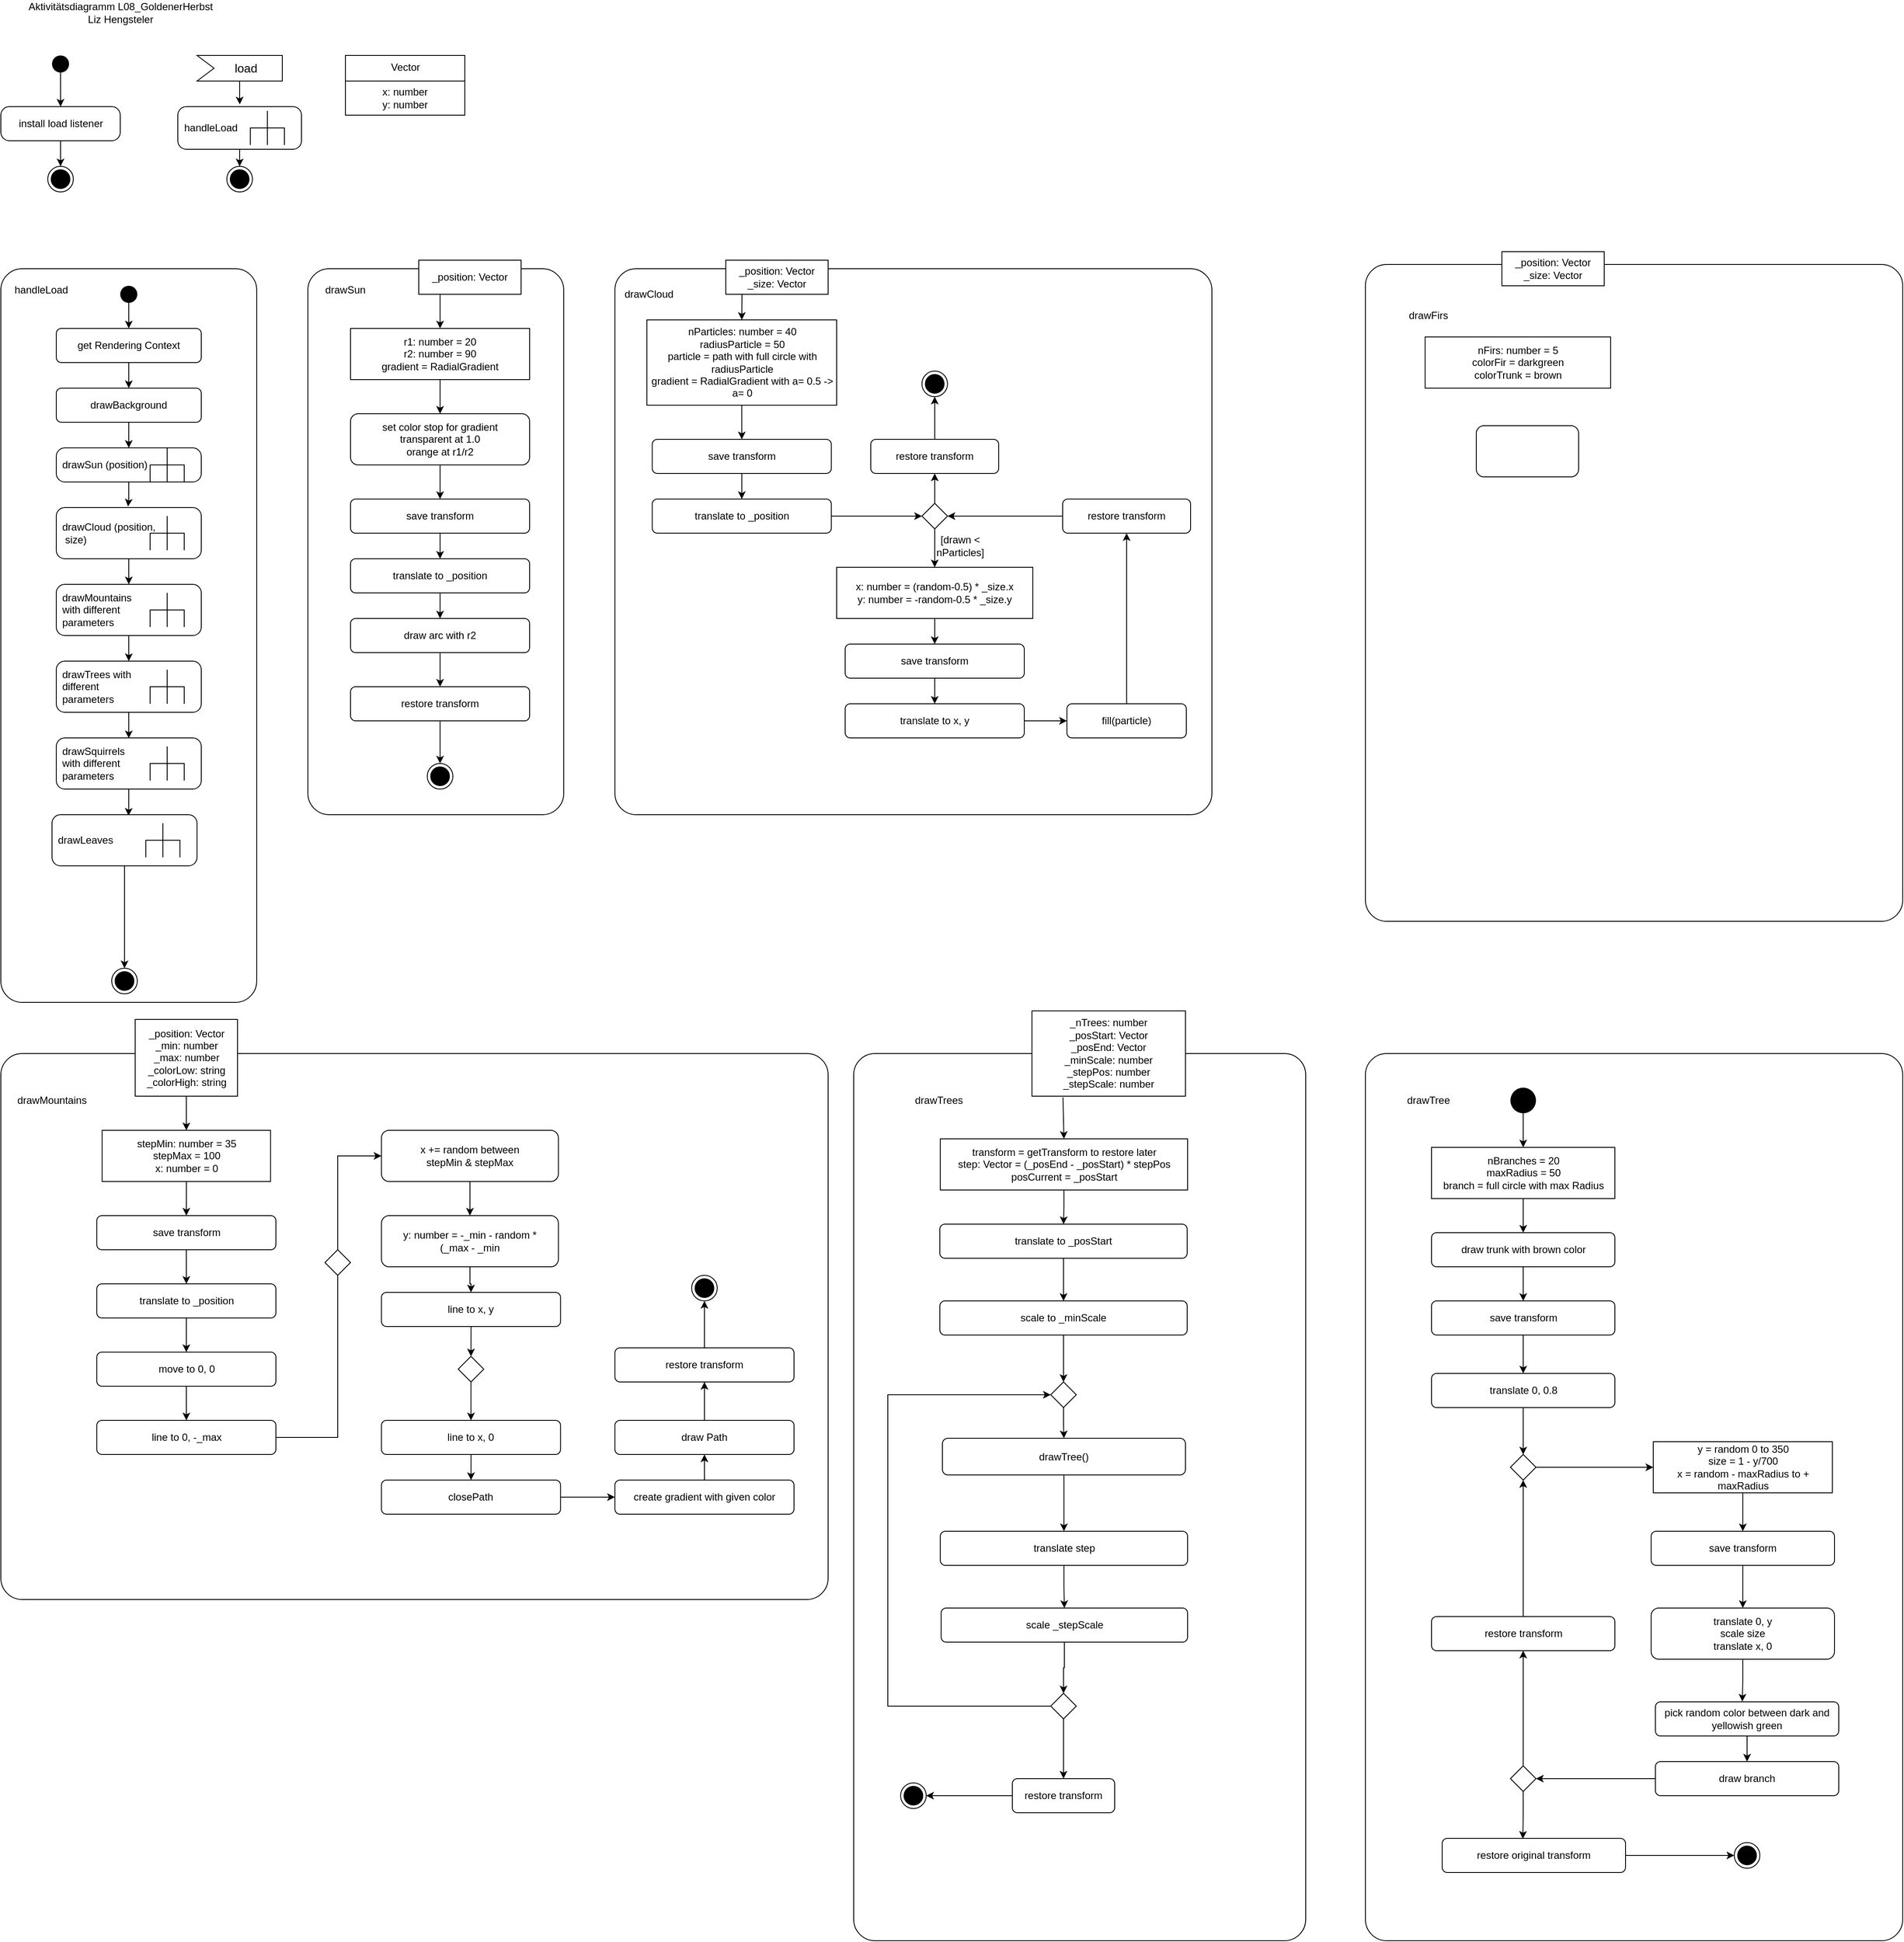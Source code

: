 <mxfile version="15.8.5" type="device"><diagram id="9x4V5UFc_Ku0ZDTzPu_6" name="Page-1"><mxGraphModel dx="2372" dy="1228" grid="1" gridSize="10" guides="1" tooltips="1" connect="1" arrows="1" fold="1" page="1" pageScale="1" pageWidth="827" pageHeight="1169" math="0" shadow="0"><root><mxCell id="0"/><mxCell id="1" parent="0"/><mxCell id="k3a1fpAldnHhDjktSR65-1" value="Aktivitätsdiagramm L08_GoldenerHerbst&lt;br&gt;Liz Hengsteler" style="text;html=1;align=center;verticalAlign=middle;resizable=0;points=[];autosize=1;strokeColor=none;fillColor=none;" parent="1" vertex="1"><mxGeometry x="35" y="25" width="230" height="30" as="geometry"/></mxCell><mxCell id="k3a1fpAldnHhDjktSR65-5" style="edgeStyle=orthogonalEdgeStyle;rounded=0;orthogonalLoop=1;jettySize=auto;html=1;entryX=0.5;entryY=0;entryDx=0;entryDy=0;" parent="1" source="k3a1fpAldnHhDjktSR65-2" target="k3a1fpAldnHhDjktSR65-3" edge="1"><mxGeometry relative="1" as="geometry"/></mxCell><mxCell id="k3a1fpAldnHhDjktSR65-2" value="" style="ellipse;fillColor=#000000;strokeColor=none;" parent="1" vertex="1"><mxGeometry x="70" y="90" width="20" height="20" as="geometry"/></mxCell><mxCell id="k3a1fpAldnHhDjktSR65-7" value="" style="edgeStyle=orthogonalEdgeStyle;rounded=0;orthogonalLoop=1;jettySize=auto;html=1;" parent="1" source="k3a1fpAldnHhDjktSR65-3" target="k3a1fpAldnHhDjktSR65-6" edge="1"><mxGeometry relative="1" as="geometry"/></mxCell><mxCell id="k3a1fpAldnHhDjktSR65-3" value="install load listener" style="html=1;dashed=0;rounded=1;absoluteArcSize=1;arcSize=20;verticalAlign=middle;align=center;" parent="1" vertex="1"><mxGeometry x="10" y="150" width="140" height="40" as="geometry"/></mxCell><mxCell id="k3a1fpAldnHhDjktSR65-6" value="" style="ellipse;html=1;shape=endState;fillColor=#000000;strokeColor=#000000;" parent="1" vertex="1"><mxGeometry x="65" y="220" width="30" height="30" as="geometry"/></mxCell><mxCell id="k3a1fpAldnHhDjktSR65-18" style="edgeStyle=orthogonalEdgeStyle;rounded=0;orthogonalLoop=1;jettySize=auto;html=1;entryX=0.501;entryY=-0.052;entryDx=0;entryDy=0;entryPerimeter=0;" parent="1" source="k3a1fpAldnHhDjktSR65-8" target="k3a1fpAldnHhDjktSR65-11" edge="1"><mxGeometry relative="1" as="geometry"/></mxCell><mxCell id="k3a1fpAldnHhDjktSR65-8" value="load" style="html=1;shape=mxgraph.infographic.ribbonSimple;notch1=20;notch2=0;align=center;verticalAlign=middle;fontSize=14;fontStyle=0;fillColor=#FFFFFF;flipH=0;spacingRight=0;spacingLeft=14;" parent="1" vertex="1"><mxGeometry x="240" y="90" width="100" height="30" as="geometry"/></mxCell><mxCell id="k3a1fpAldnHhDjktSR65-14" value="" style="edgeStyle=orthogonalEdgeStyle;rounded=0;orthogonalLoop=1;jettySize=auto;html=1;" parent="1" source="k3a1fpAldnHhDjktSR65-11" target="k3a1fpAldnHhDjktSR65-13" edge="1"><mxGeometry relative="1" as="geometry"/></mxCell><mxCell id="k3a1fpAldnHhDjktSR65-11" value="handleLoad" style="shape=mxgraph.uml25.behaviorAction;html=1;rounded=1;absoluteArcSize=1;arcSize=10;align=left;spacingLeft=5;" parent="1" vertex="1"><mxGeometry x="217.5" y="150" width="145" height="50" as="geometry"/></mxCell><mxCell id="k3a1fpAldnHhDjktSR65-13" value="" style="ellipse;html=1;shape=endState;fillColor=#000000;strokeColor=#000000;" parent="1" vertex="1"><mxGeometry x="275" y="220" width="30" height="30" as="geometry"/></mxCell><mxCell id="k3a1fpAldnHhDjktSR65-20" value="" style="html=1;align=right;verticalAlign=top;rounded=1;absoluteArcSize=1;arcSize=50;dashed=0;spacingTop=10;spacingRight=30;" parent="1" vertex="1"><mxGeometry x="10" y="340" width="300" height="860" as="geometry"/></mxCell><mxCell id="k3a1fpAldnHhDjktSR65-21" value="handleLoad" style="text;html=1;strokeColor=none;fillColor=none;align=center;verticalAlign=middle;whiteSpace=wrap;rounded=0;" parent="1" vertex="1"><mxGeometry x="20" y="350" width="75" height="30" as="geometry"/></mxCell><mxCell id="BHHVjCiT0CQ67c_MrBl5-33" style="edgeStyle=orthogonalEdgeStyle;rounded=0;orthogonalLoop=1;jettySize=auto;html=1;entryX=0.5;entryY=0;entryDx=0;entryDy=0;" parent="1" source="k3a1fpAldnHhDjktSR65-24" target="BHHVjCiT0CQ67c_MrBl5-16" edge="1"><mxGeometry relative="1" as="geometry"/></mxCell><mxCell id="k3a1fpAldnHhDjktSR65-24" value="" style="ellipse;fillColor=#000000;strokeColor=none;" parent="1" vertex="1"><mxGeometry x="150" y="360" width="20" height="20" as="geometry"/></mxCell><mxCell id="BHHVjCiT0CQ67c_MrBl5-8" value="Vector" style="swimlane;fontStyle=0;align=center;verticalAlign=top;childLayout=stackLayout;horizontal=1;startSize=30;horizontalStack=0;resizeParent=1;resizeParentMax=0;resizeLast=0;collapsible=0;marginBottom=0;html=1;" parent="1" vertex="1"><mxGeometry x="414" y="90" width="140" height="70" as="geometry"/></mxCell><mxCell id="BHHVjCiT0CQ67c_MrBl5-9" value="x: number&lt;br&gt;y: number" style="text;html=1;strokeColor=none;fillColor=none;align=center;verticalAlign=middle;spacingLeft=4;spacingRight=4;overflow=hidden;rotatable=0;points=[[0,0.5],[1,0.5]];portConstraint=eastwest;" parent="BHHVjCiT0CQ67c_MrBl5-8" vertex="1"><mxGeometry y="30" width="140" height="40" as="geometry"/></mxCell><mxCell id="BHHVjCiT0CQ67c_MrBl5-34" style="edgeStyle=orthogonalEdgeStyle;rounded=0;orthogonalLoop=1;jettySize=auto;html=1;entryX=0.5;entryY=0;entryDx=0;entryDy=0;" parent="1" source="BHHVjCiT0CQ67c_MrBl5-16" target="BHHVjCiT0CQ67c_MrBl5-20" edge="1"><mxGeometry relative="1" as="geometry"/></mxCell><mxCell id="BHHVjCiT0CQ67c_MrBl5-16" value="get Rendering Context" style="rounded=1;whiteSpace=wrap;html=1;" parent="1" vertex="1"><mxGeometry x="75" y="410" width="170" height="40" as="geometry"/></mxCell><mxCell id="BHHVjCiT0CQ67c_MrBl5-20" value="drawBackground" style="rounded=1;whiteSpace=wrap;html=1;" parent="1" vertex="1"><mxGeometry x="75" y="480" width="170" height="40" as="geometry"/></mxCell><mxCell id="BHHVjCiT0CQ67c_MrBl5-41" style="edgeStyle=orthogonalEdgeStyle;rounded=0;orthogonalLoop=1;jettySize=auto;html=1;entryX=0.495;entryY=-0.02;entryDx=0;entryDy=0;entryPerimeter=0;" parent="1" source="BHHVjCiT0CQ67c_MrBl5-21" target="BHHVjCiT0CQ67c_MrBl5-22" edge="1"><mxGeometry relative="1" as="geometry"/></mxCell><mxCell id="BHHVjCiT0CQ67c_MrBl5-21" value="drawSun (position)" style="shape=mxgraph.uml25.behaviorAction;html=1;rounded=1;absoluteArcSize=1;arcSize=10;align=left;spacingLeft=5;" parent="1" vertex="1"><mxGeometry x="75" y="550" width="170" height="40" as="geometry"/></mxCell><mxCell id="BHHVjCiT0CQ67c_MrBl5-42" style="edgeStyle=orthogonalEdgeStyle;rounded=0;orthogonalLoop=1;jettySize=auto;html=1;" parent="1" source="BHHVjCiT0CQ67c_MrBl5-22" target="BHHVjCiT0CQ67c_MrBl5-23" edge="1"><mxGeometry relative="1" as="geometry"/></mxCell><mxCell id="BHHVjCiT0CQ67c_MrBl5-22" value="drawCloud (position,&lt;br&gt;&amp;nbsp;size)" style="shape=mxgraph.uml25.behaviorAction;html=1;rounded=1;absoluteArcSize=1;arcSize=10;align=left;spacingLeft=5;" parent="1" vertex="1"><mxGeometry x="75" y="620" width="170" height="60" as="geometry"/></mxCell><mxCell id="BHHVjCiT0CQ67c_MrBl5-43" style="edgeStyle=orthogonalEdgeStyle;rounded=0;orthogonalLoop=1;jettySize=auto;html=1;" parent="1" source="BHHVjCiT0CQ67c_MrBl5-23" target="BHHVjCiT0CQ67c_MrBl5-24" edge="1"><mxGeometry relative="1" as="geometry"/></mxCell><mxCell id="BHHVjCiT0CQ67c_MrBl5-23" value="drawMountains&amp;nbsp;&lt;br&gt;with different &lt;br&gt;parameters" style="shape=mxgraph.uml25.behaviorAction;html=1;rounded=1;absoluteArcSize=1;arcSize=10;align=left;spacingLeft=5;" parent="1" vertex="1"><mxGeometry x="75" y="710" width="170" height="60" as="geometry"/></mxCell><mxCell id="BHHVjCiT0CQ67c_MrBl5-44" style="edgeStyle=orthogonalEdgeStyle;rounded=0;orthogonalLoop=1;jettySize=auto;html=1;entryX=0.5;entryY=0.007;entryDx=0;entryDy=0;entryPerimeter=0;" parent="1" source="BHHVjCiT0CQ67c_MrBl5-24" target="BHHVjCiT0CQ67c_MrBl5-25" edge="1"><mxGeometry relative="1" as="geometry"/></mxCell><mxCell id="BHHVjCiT0CQ67c_MrBl5-24" value="drawTrees with&amp;nbsp;&lt;br&gt;different&lt;br&gt;parameters" style="shape=mxgraph.uml25.behaviorAction;html=1;rounded=1;absoluteArcSize=1;arcSize=10;align=left;spacingLeft=5;" parent="1" vertex="1"><mxGeometry x="75" y="800" width="170" height="60" as="geometry"/></mxCell><mxCell id="BHHVjCiT0CQ67c_MrBl5-45" style="edgeStyle=orthogonalEdgeStyle;rounded=0;orthogonalLoop=1;jettySize=auto;html=1;entryX=0.498;entryY=0.02;entryDx=0;entryDy=0;entryPerimeter=0;" parent="1" source="BHHVjCiT0CQ67c_MrBl5-25" edge="1"><mxGeometry relative="1" as="geometry"><mxPoint x="159.66" y="981.2" as="targetPoint"/></mxGeometry></mxCell><mxCell id="BHHVjCiT0CQ67c_MrBl5-25" value="drawSquirrels&lt;br&gt;with different&amp;nbsp;&lt;br&gt;parameters" style="shape=mxgraph.uml25.behaviorAction;html=1;rounded=1;absoluteArcSize=1;arcSize=10;align=left;spacingLeft=5;" parent="1" vertex="1"><mxGeometry x="75" y="890" width="170" height="60" as="geometry"/></mxCell><mxCell id="BHHVjCiT0CQ67c_MrBl5-48" style="edgeStyle=orthogonalEdgeStyle;rounded=0;orthogonalLoop=1;jettySize=auto;html=1;entryX=0.5;entryY=0;entryDx=0;entryDy=0;" parent="1" source="BHHVjCiT0CQ67c_MrBl5-28" target="BHHVjCiT0CQ67c_MrBl5-47" edge="1"><mxGeometry relative="1" as="geometry"/></mxCell><mxCell id="BHHVjCiT0CQ67c_MrBl5-28" value="drawLeaves&lt;br&gt;" style="shape=mxgraph.uml25.behaviorAction;html=1;rounded=1;absoluteArcSize=1;arcSize=10;align=left;spacingLeft=5;" parent="1" vertex="1"><mxGeometry x="70" y="980" width="170" height="60" as="geometry"/></mxCell><mxCell id="BHHVjCiT0CQ67c_MrBl5-40" value="" style="endArrow=classic;html=1;rounded=0;exitX=0.5;exitY=1;exitDx=0;exitDy=0;entryX=0.5;entryY=0;entryDx=0;entryDy=0;entryPerimeter=0;" parent="1" source="BHHVjCiT0CQ67c_MrBl5-20" target="BHHVjCiT0CQ67c_MrBl5-21" edge="1"><mxGeometry width="50" height="50" relative="1" as="geometry"><mxPoint x="230" y="620" as="sourcePoint"/><mxPoint x="280" y="570" as="targetPoint"/></mxGeometry></mxCell><mxCell id="BHHVjCiT0CQ67c_MrBl5-47" value="" style="ellipse;html=1;shape=endState;fillColor=#000000;strokeColor=#000000;" parent="1" vertex="1"><mxGeometry x="140" y="1160" width="30" height="30" as="geometry"/></mxCell><mxCell id="BHHVjCiT0CQ67c_MrBl5-49" value="" style="html=1;align=right;verticalAlign=top;rounded=1;absoluteArcSize=1;arcSize=50;dashed=0;spacingTop=10;spacingRight=30;" parent="1" vertex="1"><mxGeometry x="370" y="340" width="300" height="640" as="geometry"/></mxCell><mxCell id="BHHVjCiT0CQ67c_MrBl5-50" value="drawSun" style="text;html=1;strokeColor=none;fillColor=none;align=center;verticalAlign=middle;whiteSpace=wrap;rounded=0;" parent="1" vertex="1"><mxGeometry x="384" y="350" width="60" height="30" as="geometry"/></mxCell><mxCell id="BHHVjCiT0CQ67c_MrBl5-51" value="_position: Vector" style="rounded=0;whiteSpace=wrap;html=1;" parent="1" vertex="1"><mxGeometry x="500" y="330" width="120" height="40" as="geometry"/></mxCell><mxCell id="BHHVjCiT0CQ67c_MrBl5-62" style="edgeStyle=orthogonalEdgeStyle;rounded=0;orthogonalLoop=1;jettySize=auto;html=1;" parent="1" source="BHHVjCiT0CQ67c_MrBl5-52" target="BHHVjCiT0CQ67c_MrBl5-53" edge="1"><mxGeometry relative="1" as="geometry"/></mxCell><mxCell id="BHHVjCiT0CQ67c_MrBl5-52" value="r1: number = 20&lt;br&gt;r2: number = 90&lt;br&gt;gradient = RadialGradient" style="rounded=0;whiteSpace=wrap;html=1;" parent="1" vertex="1"><mxGeometry x="420" y="410" width="210" height="60" as="geometry"/></mxCell><mxCell id="BHHVjCiT0CQ67c_MrBl5-63" style="edgeStyle=orthogonalEdgeStyle;rounded=0;orthogonalLoop=1;jettySize=auto;html=1;entryX=0.5;entryY=0;entryDx=0;entryDy=0;" parent="1" source="BHHVjCiT0CQ67c_MrBl5-53" target="BHHVjCiT0CQ67c_MrBl5-55" edge="1"><mxGeometry relative="1" as="geometry"/></mxCell><mxCell id="BHHVjCiT0CQ67c_MrBl5-53" value="set color stop for gradient&lt;br&gt;transparent at 1.0&lt;br&gt;orange at r1/r2" style="rounded=1;whiteSpace=wrap;html=1;" parent="1" vertex="1"><mxGeometry x="420" y="510" width="210" height="60" as="geometry"/></mxCell><mxCell id="BHHVjCiT0CQ67c_MrBl5-64" style="edgeStyle=orthogonalEdgeStyle;rounded=0;orthogonalLoop=1;jettySize=auto;html=1;entryX=0.5;entryY=0;entryDx=0;entryDy=0;" parent="1" source="BHHVjCiT0CQ67c_MrBl5-55" target="BHHVjCiT0CQ67c_MrBl5-56" edge="1"><mxGeometry relative="1" as="geometry"/></mxCell><mxCell id="BHHVjCiT0CQ67c_MrBl5-55" value="save transform" style="rounded=1;whiteSpace=wrap;html=1;" parent="1" vertex="1"><mxGeometry x="420" y="610" width="210" height="40" as="geometry"/></mxCell><mxCell id="BHHVjCiT0CQ67c_MrBl5-65" style="edgeStyle=orthogonalEdgeStyle;rounded=0;orthogonalLoop=1;jettySize=auto;html=1;entryX=0.5;entryY=0;entryDx=0;entryDy=0;" parent="1" source="BHHVjCiT0CQ67c_MrBl5-56" target="BHHVjCiT0CQ67c_MrBl5-57" edge="1"><mxGeometry relative="1" as="geometry"/></mxCell><mxCell id="BHHVjCiT0CQ67c_MrBl5-56" value="translate to _position" style="rounded=1;whiteSpace=wrap;html=1;" parent="1" vertex="1"><mxGeometry x="420" y="680" width="210" height="40" as="geometry"/></mxCell><mxCell id="BHHVjCiT0CQ67c_MrBl5-66" style="edgeStyle=orthogonalEdgeStyle;rounded=0;orthogonalLoop=1;jettySize=auto;html=1;entryX=0.5;entryY=0;entryDx=0;entryDy=0;" parent="1" source="BHHVjCiT0CQ67c_MrBl5-57" target="BHHVjCiT0CQ67c_MrBl5-58" edge="1"><mxGeometry relative="1" as="geometry"/></mxCell><mxCell id="BHHVjCiT0CQ67c_MrBl5-57" value="draw arc with r2" style="rounded=1;whiteSpace=wrap;html=1;" parent="1" vertex="1"><mxGeometry x="420" y="750" width="210" height="40" as="geometry"/></mxCell><mxCell id="BHHVjCiT0CQ67c_MrBl5-67" style="edgeStyle=orthogonalEdgeStyle;rounded=0;orthogonalLoop=1;jettySize=auto;html=1;entryX=0.5;entryY=0;entryDx=0;entryDy=0;" parent="1" source="BHHVjCiT0CQ67c_MrBl5-58" target="BHHVjCiT0CQ67c_MrBl5-59" edge="1"><mxGeometry relative="1" as="geometry"/></mxCell><mxCell id="BHHVjCiT0CQ67c_MrBl5-58" value="restore transform" style="rounded=1;whiteSpace=wrap;html=1;" parent="1" vertex="1"><mxGeometry x="420" y="830" width="210" height="40" as="geometry"/></mxCell><mxCell id="BHHVjCiT0CQ67c_MrBl5-59" value="" style="ellipse;html=1;shape=endState;fillColor=#000000;strokeColor=#000000;" parent="1" vertex="1"><mxGeometry x="510" y="920" width="30" height="30" as="geometry"/></mxCell><mxCell id="BHHVjCiT0CQ67c_MrBl5-60" style="edgeStyle=orthogonalEdgeStyle;rounded=0;orthogonalLoop=1;jettySize=auto;html=1;exitX=0.5;exitY=1;exitDx=0;exitDy=0;" parent="1" source="BHHVjCiT0CQ67c_MrBl5-49" target="BHHVjCiT0CQ67c_MrBl5-49" edge="1"><mxGeometry relative="1" as="geometry"/></mxCell><mxCell id="BHHVjCiT0CQ67c_MrBl5-61" value="" style="endArrow=classic;html=1;rounded=0;entryX=0.5;entryY=0;entryDx=0;entryDy=0;" parent="1" target="BHHVjCiT0CQ67c_MrBl5-52" edge="1"><mxGeometry width="50" height="50" relative="1" as="geometry"><mxPoint x="525" y="370" as="sourcePoint"/><mxPoint x="630" y="460" as="targetPoint"/></mxGeometry></mxCell><mxCell id="BHHVjCiT0CQ67c_MrBl5-68" value="" style="html=1;align=right;verticalAlign=top;rounded=1;absoluteArcSize=1;arcSize=50;dashed=0;spacingTop=10;spacingRight=30;" parent="1" vertex="1"><mxGeometry x="730" y="340" width="700" height="640" as="geometry"/></mxCell><mxCell id="BHHVjCiT0CQ67c_MrBl5-69" value="drawCloud" style="text;html=1;strokeColor=none;fillColor=none;align=center;verticalAlign=middle;whiteSpace=wrap;rounded=0;" parent="1" vertex="1"><mxGeometry x="740" y="355" width="60" height="30" as="geometry"/></mxCell><mxCell id="BHHVjCiT0CQ67c_MrBl5-70" value="_position: Vector&lt;br&gt;_size: Vector" style="rounded=0;whiteSpace=wrap;html=1;" parent="1" vertex="1"><mxGeometry x="860" y="330" width="120" height="40" as="geometry"/></mxCell><mxCell id="BHHVjCiT0CQ67c_MrBl5-78" style="edgeStyle=orthogonalEdgeStyle;rounded=0;orthogonalLoop=1;jettySize=auto;html=1;" parent="1" source="BHHVjCiT0CQ67c_MrBl5-71" target="BHHVjCiT0CQ67c_MrBl5-73" edge="1"><mxGeometry relative="1" as="geometry"/></mxCell><mxCell id="BHHVjCiT0CQ67c_MrBl5-71" value="nParticles: number = 40&lt;br&gt;radiusParticle = 50&lt;br&gt;particle = path with full circle with radiusParticle&lt;br&gt;gradient = RadialGradient with a= 0.5 -&amp;gt; a= 0" style="rounded=0;whiteSpace=wrap;html=1;" parent="1" vertex="1"><mxGeometry x="767.5" y="400" width="222.5" height="100" as="geometry"/></mxCell><mxCell id="BHHVjCiT0CQ67c_MrBl5-79" style="edgeStyle=orthogonalEdgeStyle;rounded=0;orthogonalLoop=1;jettySize=auto;html=1;entryX=0.5;entryY=0;entryDx=0;entryDy=0;" parent="1" source="BHHVjCiT0CQ67c_MrBl5-73" target="BHHVjCiT0CQ67c_MrBl5-74" edge="1"><mxGeometry relative="1" as="geometry"/></mxCell><mxCell id="BHHVjCiT0CQ67c_MrBl5-73" value="save transform" style="rounded=1;whiteSpace=wrap;html=1;" parent="1" vertex="1"><mxGeometry x="773.75" y="540" width="210" height="40" as="geometry"/></mxCell><mxCell id="BHHVjCiT0CQ67c_MrBl5-80" style="edgeStyle=orthogonalEdgeStyle;rounded=0;orthogonalLoop=1;jettySize=auto;html=1;entryX=0;entryY=0.5;entryDx=0;entryDy=0;" parent="1" source="BHHVjCiT0CQ67c_MrBl5-74" target="BHHVjCiT0CQ67c_MrBl5-76" edge="1"><mxGeometry relative="1" as="geometry"/></mxCell><mxCell id="BHHVjCiT0CQ67c_MrBl5-74" value="translate to _position" style="rounded=1;whiteSpace=wrap;html=1;" parent="1" vertex="1"><mxGeometry x="773.75" y="610" width="210" height="40" as="geometry"/></mxCell><mxCell id="BHHVjCiT0CQ67c_MrBl5-85" style="edgeStyle=orthogonalEdgeStyle;rounded=0;orthogonalLoop=1;jettySize=auto;html=1;entryX=0.5;entryY=0;entryDx=0;entryDy=0;" parent="1" source="BHHVjCiT0CQ67c_MrBl5-76" target="BHHVjCiT0CQ67c_MrBl5-81" edge="1"><mxGeometry relative="1" as="geometry"/></mxCell><mxCell id="BHHVjCiT0CQ67c_MrBl5-95" style="edgeStyle=orthogonalEdgeStyle;rounded=0;orthogonalLoop=1;jettySize=auto;html=1;entryX=0.5;entryY=1;entryDx=0;entryDy=0;" parent="1" source="BHHVjCiT0CQ67c_MrBl5-76" target="BHHVjCiT0CQ67c_MrBl5-94" edge="1"><mxGeometry relative="1" as="geometry"/></mxCell><mxCell id="BHHVjCiT0CQ67c_MrBl5-76" value="" style="rhombus;" parent="1" vertex="1"><mxGeometry x="1090" y="615" width="30" height="30" as="geometry"/></mxCell><mxCell id="BHHVjCiT0CQ67c_MrBl5-77" value="" style="endArrow=classic;html=1;rounded=0;entryX=0.5;entryY=0;entryDx=0;entryDy=0;" parent="1" target="BHHVjCiT0CQ67c_MrBl5-71" edge="1"><mxGeometry width="50" height="50" relative="1" as="geometry"><mxPoint x="879" y="370" as="sourcePoint"/><mxPoint x="970" y="620" as="targetPoint"/></mxGeometry></mxCell><mxCell id="BHHVjCiT0CQ67c_MrBl5-86" style="edgeStyle=orthogonalEdgeStyle;rounded=0;orthogonalLoop=1;jettySize=auto;html=1;entryX=0.5;entryY=0;entryDx=0;entryDy=0;" parent="1" source="BHHVjCiT0CQ67c_MrBl5-81" target="BHHVjCiT0CQ67c_MrBl5-83" edge="1"><mxGeometry relative="1" as="geometry"/></mxCell><mxCell id="BHHVjCiT0CQ67c_MrBl5-81" value="x: number = (random-0.5) * _size.x&lt;br&gt;y: number = -random-0.5 * _size.y" style="rounded=0;whiteSpace=wrap;html=1;" parent="1" vertex="1"><mxGeometry x="990" y="690" width="230" height="60" as="geometry"/></mxCell><mxCell id="BHHVjCiT0CQ67c_MrBl5-87" style="edgeStyle=orthogonalEdgeStyle;rounded=0;orthogonalLoop=1;jettySize=auto;html=1;entryX=0.5;entryY=0;entryDx=0;entryDy=0;" parent="1" source="BHHVjCiT0CQ67c_MrBl5-83" target="BHHVjCiT0CQ67c_MrBl5-84" edge="1"><mxGeometry relative="1" as="geometry"/></mxCell><mxCell id="BHHVjCiT0CQ67c_MrBl5-83" value="save transform" style="rounded=1;whiteSpace=wrap;html=1;" parent="1" vertex="1"><mxGeometry x="1000" y="780" width="210" height="40" as="geometry"/></mxCell><mxCell id="BHHVjCiT0CQ67c_MrBl5-90" style="edgeStyle=orthogonalEdgeStyle;rounded=0;orthogonalLoop=1;jettySize=auto;html=1;entryX=0;entryY=0.5;entryDx=0;entryDy=0;" parent="1" source="BHHVjCiT0CQ67c_MrBl5-84" target="BHHVjCiT0CQ67c_MrBl5-89" edge="1"><mxGeometry relative="1" as="geometry"/></mxCell><mxCell id="BHHVjCiT0CQ67c_MrBl5-84" value="translate to x, y" style="rounded=1;whiteSpace=wrap;html=1;" parent="1" vertex="1"><mxGeometry x="1000" y="850" width="210" height="40" as="geometry"/></mxCell><mxCell id="BHHVjCiT0CQ67c_MrBl5-92" style="edgeStyle=orthogonalEdgeStyle;rounded=0;orthogonalLoop=1;jettySize=auto;html=1;entryX=0.5;entryY=1;entryDx=0;entryDy=0;" parent="1" source="BHHVjCiT0CQ67c_MrBl5-89" target="BHHVjCiT0CQ67c_MrBl5-91" edge="1"><mxGeometry relative="1" as="geometry"/></mxCell><mxCell id="BHHVjCiT0CQ67c_MrBl5-89" value="fill(particle)" style="rounded=1;whiteSpace=wrap;html=1;" parent="1" vertex="1"><mxGeometry x="1260" y="850" width="140" height="40" as="geometry"/></mxCell><mxCell id="BHHVjCiT0CQ67c_MrBl5-93" style="edgeStyle=orthogonalEdgeStyle;rounded=0;orthogonalLoop=1;jettySize=auto;html=1;entryX=1;entryY=0.5;entryDx=0;entryDy=0;" parent="1" source="BHHVjCiT0CQ67c_MrBl5-91" target="BHHVjCiT0CQ67c_MrBl5-76" edge="1"><mxGeometry relative="1" as="geometry"/></mxCell><mxCell id="BHHVjCiT0CQ67c_MrBl5-91" value="restore transform" style="rounded=1;whiteSpace=wrap;html=1;" parent="1" vertex="1"><mxGeometry x="1255" y="610" width="150" height="40" as="geometry"/></mxCell><mxCell id="BHHVjCiT0CQ67c_MrBl5-98" style="edgeStyle=orthogonalEdgeStyle;rounded=0;orthogonalLoop=1;jettySize=auto;html=1;entryX=0.5;entryY=1;entryDx=0;entryDy=0;" parent="1" source="BHHVjCiT0CQ67c_MrBl5-94" target="BHHVjCiT0CQ67c_MrBl5-96" edge="1"><mxGeometry relative="1" as="geometry"/></mxCell><mxCell id="BHHVjCiT0CQ67c_MrBl5-94" value="restore transform" style="rounded=1;whiteSpace=wrap;html=1;" parent="1" vertex="1"><mxGeometry x="1030" y="540" width="150" height="40" as="geometry"/></mxCell><mxCell id="BHHVjCiT0CQ67c_MrBl5-96" value="" style="ellipse;html=1;shape=endState;fillColor=#000000;strokeColor=#000000;" parent="1" vertex="1"><mxGeometry x="1090" y="460" width="30" height="30" as="geometry"/></mxCell><mxCell id="BHHVjCiT0CQ67c_MrBl5-99" value="[drawn &amp;lt; nParticles]" style="text;html=1;strokeColor=none;fillColor=none;align=center;verticalAlign=middle;whiteSpace=wrap;rounded=0;" parent="1" vertex="1"><mxGeometry x="1105" y="650" width="60" height="30" as="geometry"/></mxCell><mxCell id="BHHVjCiT0CQ67c_MrBl5-100" value="" style="html=1;align=right;verticalAlign=top;rounded=1;absoluteArcSize=1;arcSize=50;dashed=0;spacingTop=10;spacingRight=30;" parent="1" vertex="1"><mxGeometry x="10" y="1260" width="970" height="640" as="geometry"/></mxCell><mxCell id="BHHVjCiT0CQ67c_MrBl5-101" value="drawMountains" style="text;html=1;strokeColor=none;fillColor=none;align=center;verticalAlign=middle;whiteSpace=wrap;rounded=0;" parent="1" vertex="1"><mxGeometry x="40" y="1300" width="60" height="30" as="geometry"/></mxCell><mxCell id="BHHVjCiT0CQ67c_MrBl5-110" style="edgeStyle=orthogonalEdgeStyle;rounded=0;orthogonalLoop=1;jettySize=auto;html=1;entryX=0.5;entryY=0;entryDx=0;entryDy=0;" parent="1" source="BHHVjCiT0CQ67c_MrBl5-102" target="BHHVjCiT0CQ67c_MrBl5-103" edge="1"><mxGeometry relative="1" as="geometry"/></mxCell><mxCell id="BHHVjCiT0CQ67c_MrBl5-102" value="_position: Vector&lt;br&gt;_min: number&lt;br&gt;_max: number&lt;br&gt;_colorLow: string&lt;br&gt;_colorHigh: string" style="rounded=0;whiteSpace=wrap;html=1;" parent="1" vertex="1"><mxGeometry x="167.5" y="1220" width="120" height="90" as="geometry"/></mxCell><mxCell id="BHHVjCiT0CQ67c_MrBl5-112" style="edgeStyle=orthogonalEdgeStyle;rounded=0;orthogonalLoop=1;jettySize=auto;html=1;" parent="1" source="BHHVjCiT0CQ67c_MrBl5-103" target="BHHVjCiT0CQ67c_MrBl5-105" edge="1"><mxGeometry relative="1" as="geometry"/></mxCell><mxCell id="BHHVjCiT0CQ67c_MrBl5-103" value="stepMin: number = 35&lt;br&gt;stepMax = 100&lt;br&gt;x: number = 0" style="rounded=0;whiteSpace=wrap;html=1;" parent="1" vertex="1"><mxGeometry x="128.75" y="1350" width="197.5" height="60" as="geometry"/></mxCell><mxCell id="BHHVjCiT0CQ67c_MrBl5-113" style="edgeStyle=orthogonalEdgeStyle;rounded=0;orthogonalLoop=1;jettySize=auto;html=1;entryX=0.5;entryY=0;entryDx=0;entryDy=0;" parent="1" source="BHHVjCiT0CQ67c_MrBl5-105" target="BHHVjCiT0CQ67c_MrBl5-106" edge="1"><mxGeometry relative="1" as="geometry"/></mxCell><mxCell id="BHHVjCiT0CQ67c_MrBl5-105" value="save transform" style="rounded=1;whiteSpace=wrap;html=1;" parent="1" vertex="1"><mxGeometry x="122.5" y="1450" width="210" height="40" as="geometry"/></mxCell><mxCell id="BHHVjCiT0CQ67c_MrBl5-114" style="edgeStyle=orthogonalEdgeStyle;rounded=0;orthogonalLoop=1;jettySize=auto;html=1;entryX=0.5;entryY=0;entryDx=0;entryDy=0;" parent="1" source="BHHVjCiT0CQ67c_MrBl5-106" target="BHHVjCiT0CQ67c_MrBl5-107" edge="1"><mxGeometry relative="1" as="geometry"/></mxCell><mxCell id="BHHVjCiT0CQ67c_MrBl5-106" value="translate to _position" style="rounded=1;whiteSpace=wrap;html=1;" parent="1" vertex="1"><mxGeometry x="122.5" y="1530" width="210" height="40" as="geometry"/></mxCell><mxCell id="BHHVjCiT0CQ67c_MrBl5-115" style="edgeStyle=orthogonalEdgeStyle;rounded=0;orthogonalLoop=1;jettySize=auto;html=1;entryX=0.5;entryY=0;entryDx=0;entryDy=0;" parent="1" source="BHHVjCiT0CQ67c_MrBl5-107" target="BHHVjCiT0CQ67c_MrBl5-109" edge="1"><mxGeometry relative="1" as="geometry"/></mxCell><mxCell id="BHHVjCiT0CQ67c_MrBl5-107" value="move to 0, 0" style="rounded=1;whiteSpace=wrap;html=1;" parent="1" vertex="1"><mxGeometry x="122.5" y="1610" width="210" height="40" as="geometry"/></mxCell><mxCell id="BHHVjCiT0CQ67c_MrBl5-109" value="line to 0, -_max" style="rounded=1;whiteSpace=wrap;html=1;" parent="1" vertex="1"><mxGeometry x="122.5" y="1690" width="210" height="40" as="geometry"/></mxCell><mxCell id="BHHVjCiT0CQ67c_MrBl5-116" value="" style="rhombus;" parent="1" vertex="1"><mxGeometry x="390" y="1490" width="30" height="30" as="geometry"/></mxCell><mxCell id="BHHVjCiT0CQ67c_MrBl5-127" style="edgeStyle=orthogonalEdgeStyle;rounded=0;orthogonalLoop=1;jettySize=auto;html=1;entryX=0.5;entryY=0;entryDx=0;entryDy=0;" parent="1" source="BHHVjCiT0CQ67c_MrBl5-117" target="BHHVjCiT0CQ67c_MrBl5-118" edge="1"><mxGeometry relative="1" as="geometry"/></mxCell><mxCell id="BHHVjCiT0CQ67c_MrBl5-117" value="x += random between &lt;br&gt;stepMin &amp;amp; stepMax" style="rounded=1;whiteSpace=wrap;html=1;" parent="1" vertex="1"><mxGeometry x="456.25" y="1350" width="207.5" height="60" as="geometry"/></mxCell><mxCell id="BHHVjCiT0CQ67c_MrBl5-128" style="edgeStyle=orthogonalEdgeStyle;rounded=0;orthogonalLoop=1;jettySize=auto;html=1;entryX=0.5;entryY=0;entryDx=0;entryDy=0;" parent="1" source="BHHVjCiT0CQ67c_MrBl5-118" target="BHHVjCiT0CQ67c_MrBl5-119" edge="1"><mxGeometry relative="1" as="geometry"/></mxCell><mxCell id="BHHVjCiT0CQ67c_MrBl5-118" value="y: number = -_min - random * &lt;br&gt;(_max - _min" style="rounded=1;whiteSpace=wrap;html=1;" parent="1" vertex="1"><mxGeometry x="456.25" y="1450" width="207.5" height="60" as="geometry"/></mxCell><mxCell id="BHHVjCiT0CQ67c_MrBl5-129" style="edgeStyle=orthogonalEdgeStyle;rounded=0;orthogonalLoop=1;jettySize=auto;html=1;entryX=0.5;entryY=0;entryDx=0;entryDy=0;" parent="1" source="BHHVjCiT0CQ67c_MrBl5-119" target="BHHVjCiT0CQ67c_MrBl5-120" edge="1"><mxGeometry relative="1" as="geometry"/></mxCell><mxCell id="BHHVjCiT0CQ67c_MrBl5-119" value="line to x, y" style="rounded=1;whiteSpace=wrap;html=1;" parent="1" vertex="1"><mxGeometry x="456.25" y="1540" width="210" height="40" as="geometry"/></mxCell><mxCell id="BHHVjCiT0CQ67c_MrBl5-130" style="edgeStyle=orthogonalEdgeStyle;rounded=0;orthogonalLoop=1;jettySize=auto;html=1;entryX=0.5;entryY=0;entryDx=0;entryDy=0;" parent="1" source="BHHVjCiT0CQ67c_MrBl5-120" target="BHHVjCiT0CQ67c_MrBl5-121" edge="1"><mxGeometry relative="1" as="geometry"/></mxCell><mxCell id="BHHVjCiT0CQ67c_MrBl5-120" value="" style="rhombus;" parent="1" vertex="1"><mxGeometry x="546.25" y="1615" width="30" height="30" as="geometry"/></mxCell><mxCell id="BHHVjCiT0CQ67c_MrBl5-131" style="edgeStyle=orthogonalEdgeStyle;rounded=0;orthogonalLoop=1;jettySize=auto;html=1;" parent="1" source="BHHVjCiT0CQ67c_MrBl5-121" target="BHHVjCiT0CQ67c_MrBl5-122" edge="1"><mxGeometry relative="1" as="geometry"/></mxCell><mxCell id="BHHVjCiT0CQ67c_MrBl5-121" value="line to x, 0" style="rounded=1;whiteSpace=wrap;html=1;" parent="1" vertex="1"><mxGeometry x="456.25" y="1690" width="210" height="40" as="geometry"/></mxCell><mxCell id="BHHVjCiT0CQ67c_MrBl5-136" style="edgeStyle=orthogonalEdgeStyle;rounded=0;orthogonalLoop=1;jettySize=auto;html=1;entryX=0;entryY=0.5;entryDx=0;entryDy=0;" parent="1" source="BHHVjCiT0CQ67c_MrBl5-122" target="BHHVjCiT0CQ67c_MrBl5-132" edge="1"><mxGeometry relative="1" as="geometry"/></mxCell><mxCell id="BHHVjCiT0CQ67c_MrBl5-122" value="closePath" style="rounded=1;whiteSpace=wrap;html=1;" parent="1" vertex="1"><mxGeometry x="456.25" y="1760" width="210" height="40" as="geometry"/></mxCell><mxCell id="BHHVjCiT0CQ67c_MrBl5-125" value="" style="endArrow=none;html=1;rounded=0;exitX=1;exitY=0.5;exitDx=0;exitDy=0;entryX=0.5;entryY=1;entryDx=0;entryDy=0;" parent="1" source="BHHVjCiT0CQ67c_MrBl5-109" target="BHHVjCiT0CQ67c_MrBl5-116" edge="1"><mxGeometry width="50" height="50" relative="1" as="geometry"><mxPoint x="700" y="1620" as="sourcePoint"/><mxPoint x="750" y="1570" as="targetPoint"/><Array as="points"><mxPoint x="405" y="1710"/></Array></mxGeometry></mxCell><mxCell id="BHHVjCiT0CQ67c_MrBl5-126" value="" style="endArrow=classic;html=1;rounded=0;exitX=0.5;exitY=0;exitDx=0;exitDy=0;entryX=0;entryY=0.5;entryDx=0;entryDy=0;" parent="1" source="BHHVjCiT0CQ67c_MrBl5-116" target="BHHVjCiT0CQ67c_MrBl5-117" edge="1"><mxGeometry width="50" height="50" relative="1" as="geometry"><mxPoint x="700" y="1620" as="sourcePoint"/><mxPoint x="750" y="1570" as="targetPoint"/><Array as="points"><mxPoint x="405" y="1380"/></Array></mxGeometry></mxCell><mxCell id="BHHVjCiT0CQ67c_MrBl5-137" style="edgeStyle=orthogonalEdgeStyle;rounded=0;orthogonalLoop=1;jettySize=auto;html=1;" parent="1" source="BHHVjCiT0CQ67c_MrBl5-132" target="BHHVjCiT0CQ67c_MrBl5-133" edge="1"><mxGeometry relative="1" as="geometry"/></mxCell><mxCell id="BHHVjCiT0CQ67c_MrBl5-132" value="create gradient with given color" style="rounded=1;whiteSpace=wrap;html=1;" parent="1" vertex="1"><mxGeometry x="730" y="1760" width="210" height="40" as="geometry"/></mxCell><mxCell id="BHHVjCiT0CQ67c_MrBl5-138" style="edgeStyle=orthogonalEdgeStyle;rounded=0;orthogonalLoop=1;jettySize=auto;html=1;entryX=0.5;entryY=1;entryDx=0;entryDy=0;" parent="1" source="BHHVjCiT0CQ67c_MrBl5-133" target="BHHVjCiT0CQ67c_MrBl5-134" edge="1"><mxGeometry relative="1" as="geometry"/></mxCell><mxCell id="BHHVjCiT0CQ67c_MrBl5-133" value="draw Path" style="rounded=1;whiteSpace=wrap;html=1;" parent="1" vertex="1"><mxGeometry x="730" y="1690" width="210" height="40" as="geometry"/></mxCell><mxCell id="BHHVjCiT0CQ67c_MrBl5-139" style="edgeStyle=orthogonalEdgeStyle;rounded=0;orthogonalLoop=1;jettySize=auto;html=1;entryX=0.5;entryY=1;entryDx=0;entryDy=0;" parent="1" source="BHHVjCiT0CQ67c_MrBl5-134" target="BHHVjCiT0CQ67c_MrBl5-135" edge="1"><mxGeometry relative="1" as="geometry"/></mxCell><mxCell id="BHHVjCiT0CQ67c_MrBl5-134" value="restore transform" style="rounded=1;whiteSpace=wrap;html=1;" parent="1" vertex="1"><mxGeometry x="730" y="1605" width="210" height="40" as="geometry"/></mxCell><mxCell id="BHHVjCiT0CQ67c_MrBl5-135" value="" style="ellipse;html=1;shape=endState;fillColor=#000000;strokeColor=#000000;" parent="1" vertex="1"><mxGeometry x="820" y="1520" width="30" height="30" as="geometry"/></mxCell><mxCell id="BHHVjCiT0CQ67c_MrBl5-140" value="" style="html=1;align=right;verticalAlign=top;rounded=1;absoluteArcSize=1;arcSize=50;dashed=0;spacingTop=10;spacingRight=30;" parent="1" vertex="1"><mxGeometry x="1010" y="1260" width="530" height="1040" as="geometry"/></mxCell><mxCell id="BHHVjCiT0CQ67c_MrBl5-141" value="drawTrees" style="text;html=1;strokeColor=none;fillColor=none;align=center;verticalAlign=middle;whiteSpace=wrap;rounded=0;" parent="1" vertex="1"><mxGeometry x="1080" y="1300" width="60" height="30" as="geometry"/></mxCell><mxCell id="BHHVjCiT0CQ67c_MrBl5-142" value="_nTrees: number&lt;br&gt;_posStart: Vector&lt;br&gt;_posEnd: Vector&lt;br&gt;_minScale: number&lt;br&gt;_stepPos: number&lt;br&gt;_stepScale: number" style="rounded=0;whiteSpace=wrap;html=1;" parent="1" vertex="1"><mxGeometry x="1219" y="1210" width="180" height="100" as="geometry"/></mxCell><mxCell id="BHHVjCiT0CQ67c_MrBl5-164" style="edgeStyle=orthogonalEdgeStyle;rounded=0;orthogonalLoop=1;jettySize=auto;html=1;entryX=0.5;entryY=0;entryDx=0;entryDy=0;" parent="1" source="BHHVjCiT0CQ67c_MrBl5-143" target="BHHVjCiT0CQ67c_MrBl5-144" edge="1"><mxGeometry relative="1" as="geometry"/></mxCell><mxCell id="BHHVjCiT0CQ67c_MrBl5-143" value="transform = getTransform to restore later&lt;br&gt;step: Vector = (_posEnd - _posStart) * stepPos&lt;br&gt;posCurrent = _posStart" style="rounded=0;whiteSpace=wrap;html=1;" parent="1" vertex="1"><mxGeometry x="1111.5" y="1360" width="290" height="60" as="geometry"/></mxCell><mxCell id="BHHVjCiT0CQ67c_MrBl5-165" style="edgeStyle=orthogonalEdgeStyle;rounded=0;orthogonalLoop=1;jettySize=auto;html=1;entryX=0.5;entryY=0;entryDx=0;entryDy=0;" parent="1" source="BHHVjCiT0CQ67c_MrBl5-144" target="BHHVjCiT0CQ67c_MrBl5-145" edge="1"><mxGeometry relative="1" as="geometry"/></mxCell><mxCell id="BHHVjCiT0CQ67c_MrBl5-144" value="translate to _posStart" style="rounded=1;whiteSpace=wrap;html=1;" parent="1" vertex="1"><mxGeometry x="1111" y="1460" width="290" height="40" as="geometry"/></mxCell><mxCell id="BHHVjCiT0CQ67c_MrBl5-166" style="edgeStyle=orthogonalEdgeStyle;rounded=0;orthogonalLoop=1;jettySize=auto;html=1;entryX=0.5;entryY=0;entryDx=0;entryDy=0;" parent="1" source="BHHVjCiT0CQ67c_MrBl5-145" target="BHHVjCiT0CQ67c_MrBl5-147" edge="1"><mxGeometry relative="1" as="geometry"/></mxCell><mxCell id="BHHVjCiT0CQ67c_MrBl5-145" value="scale to _minScale" style="rounded=1;whiteSpace=wrap;html=1;" parent="1" vertex="1"><mxGeometry x="1111" y="1550" width="290" height="40" as="geometry"/></mxCell><mxCell id="BHHVjCiT0CQ67c_MrBl5-159" style="edgeStyle=orthogonalEdgeStyle;rounded=0;orthogonalLoop=1;jettySize=auto;html=1;" parent="1" source="BHHVjCiT0CQ67c_MrBl5-147" target="BHHVjCiT0CQ67c_MrBl5-148" edge="1"><mxGeometry relative="1" as="geometry"/></mxCell><mxCell id="BHHVjCiT0CQ67c_MrBl5-147" value="" style="rhombus;" parent="1" vertex="1"><mxGeometry x="1241" y="1645" width="30" height="30" as="geometry"/></mxCell><mxCell id="BHHVjCiT0CQ67c_MrBl5-160" style="edgeStyle=orthogonalEdgeStyle;rounded=0;orthogonalLoop=1;jettySize=auto;html=1;entryX=0.5;entryY=0;entryDx=0;entryDy=0;" parent="1" source="BHHVjCiT0CQ67c_MrBl5-148" target="BHHVjCiT0CQ67c_MrBl5-149" edge="1"><mxGeometry relative="1" as="geometry"/></mxCell><mxCell id="BHHVjCiT0CQ67c_MrBl5-148" value="drawTree()" style="rounded=1;whiteSpace=wrap;html=1;" parent="1" vertex="1"><mxGeometry x="1114" y="1711" width="285" height="43" as="geometry"/></mxCell><mxCell id="BHHVjCiT0CQ67c_MrBl5-161" style="edgeStyle=orthogonalEdgeStyle;rounded=0;orthogonalLoop=1;jettySize=auto;html=1;entryX=0.5;entryY=0;entryDx=0;entryDy=0;" parent="1" source="BHHVjCiT0CQ67c_MrBl5-149" target="BHHVjCiT0CQ67c_MrBl5-152" edge="1"><mxGeometry relative="1" as="geometry"/></mxCell><mxCell id="BHHVjCiT0CQ67c_MrBl5-149" value="translate step" style="rounded=1;whiteSpace=wrap;html=1;" parent="1" vertex="1"><mxGeometry x="1111.5" y="1820" width="290" height="40" as="geometry"/></mxCell><mxCell id="BHHVjCiT0CQ67c_MrBl5-162" style="edgeStyle=orthogonalEdgeStyle;rounded=0;orthogonalLoop=1;jettySize=auto;html=1;entryX=0.5;entryY=0;entryDx=0;entryDy=0;" parent="1" source="BHHVjCiT0CQ67c_MrBl5-152" target="BHHVjCiT0CQ67c_MrBl5-153" edge="1"><mxGeometry relative="1" as="geometry"/></mxCell><mxCell id="BHHVjCiT0CQ67c_MrBl5-152" value="scale _stepScale" style="rounded=1;whiteSpace=wrap;html=1;" parent="1" vertex="1"><mxGeometry x="1112.5" y="1910" width="289" height="40" as="geometry"/></mxCell><mxCell id="BHHVjCiT0CQ67c_MrBl5-157" style="edgeStyle=orthogonalEdgeStyle;rounded=0;orthogonalLoop=1;jettySize=auto;html=1;entryX=0.5;entryY=0;entryDx=0;entryDy=0;" parent="1" source="BHHVjCiT0CQ67c_MrBl5-153" target="BHHVjCiT0CQ67c_MrBl5-154" edge="1"><mxGeometry relative="1" as="geometry"/></mxCell><mxCell id="BHHVjCiT0CQ67c_MrBl5-153" value="" style="rhombus;" parent="1" vertex="1"><mxGeometry x="1241" y="2010" width="30" height="30" as="geometry"/></mxCell><mxCell id="BHHVjCiT0CQ67c_MrBl5-156" style="edgeStyle=orthogonalEdgeStyle;rounded=0;orthogonalLoop=1;jettySize=auto;html=1;entryX=1;entryY=0.5;entryDx=0;entryDy=0;" parent="1" source="BHHVjCiT0CQ67c_MrBl5-154" target="BHHVjCiT0CQ67c_MrBl5-155" edge="1"><mxGeometry relative="1" as="geometry"/></mxCell><mxCell id="BHHVjCiT0CQ67c_MrBl5-154" value="restore transform" style="rounded=1;whiteSpace=wrap;html=1;" parent="1" vertex="1"><mxGeometry x="1196" y="2110" width="120" height="40" as="geometry"/></mxCell><mxCell id="BHHVjCiT0CQ67c_MrBl5-155" value="" style="ellipse;html=1;shape=endState;fillColor=#000000;strokeColor=#000000;" parent="1" vertex="1"><mxGeometry x="1065" y="2115" width="30" height="30" as="geometry"/></mxCell><mxCell id="BHHVjCiT0CQ67c_MrBl5-158" value="" style="endArrow=classic;html=1;rounded=0;exitX=0;exitY=0.5;exitDx=0;exitDy=0;entryX=0;entryY=0.5;entryDx=0;entryDy=0;" parent="1" source="BHHVjCiT0CQ67c_MrBl5-153" target="BHHVjCiT0CQ67c_MrBl5-147" edge="1"><mxGeometry width="50" height="50" relative="1" as="geometry"><mxPoint x="1380" y="1900" as="sourcePoint"/><mxPoint x="1430" y="1850" as="targetPoint"/><Array as="points"><mxPoint x="1050" y="2025"/><mxPoint x="1050" y="1660"/></Array></mxGeometry></mxCell><mxCell id="BHHVjCiT0CQ67c_MrBl5-163" value="" style="endArrow=classic;html=1;rounded=0;entryX=0.5;entryY=0;entryDx=0;entryDy=0;exitX=0.202;exitY=1.013;exitDx=0;exitDy=0;exitPerimeter=0;" parent="1" source="BHHVjCiT0CQ67c_MrBl5-142" target="BHHVjCiT0CQ67c_MrBl5-143" edge="1"><mxGeometry width="50" height="50" relative="1" as="geometry"><mxPoint x="1250" y="1310" as="sourcePoint"/><mxPoint x="1340" y="1450" as="targetPoint"/></mxGeometry></mxCell><mxCell id="BHHVjCiT0CQ67c_MrBl5-167" value="" style="html=1;align=right;verticalAlign=top;rounded=1;absoluteArcSize=1;arcSize=50;dashed=0;spacingTop=10;spacingRight=30;" parent="1" vertex="1"><mxGeometry x="1610" y="1260" width="630" height="1040" as="geometry"/></mxCell><mxCell id="BHHVjCiT0CQ67c_MrBl5-168" value="drawTree" style="text;html=1;strokeColor=none;fillColor=none;align=center;verticalAlign=middle;whiteSpace=wrap;rounded=0;" parent="1" vertex="1"><mxGeometry x="1654" y="1300" width="60" height="30" as="geometry"/></mxCell><mxCell id="BHHVjCiT0CQ67c_MrBl5-176" style="edgeStyle=orthogonalEdgeStyle;rounded=0;orthogonalLoop=1;jettySize=auto;html=1;entryX=0.5;entryY=0;entryDx=0;entryDy=0;" parent="1" source="BHHVjCiT0CQ67c_MrBl5-169" target="BHHVjCiT0CQ67c_MrBl5-172" edge="1"><mxGeometry relative="1" as="geometry"/></mxCell><mxCell id="BHHVjCiT0CQ67c_MrBl5-169" value="nBranches = 20&lt;br&gt;maxRadius = 50&lt;br&gt;branch = full circle with max Radius" style="rounded=0;whiteSpace=wrap;html=1;" parent="1" vertex="1"><mxGeometry x="1687.5" y="1370" width="215" height="60" as="geometry"/></mxCell><mxCell id="BHHVjCiT0CQ67c_MrBl5-171" style="edgeStyle=orthogonalEdgeStyle;rounded=0;orthogonalLoop=1;jettySize=auto;html=1;entryX=0.5;entryY=0;entryDx=0;entryDy=0;" parent="1" source="BHHVjCiT0CQ67c_MrBl5-170" target="BHHVjCiT0CQ67c_MrBl5-169" edge="1"><mxGeometry relative="1" as="geometry"/></mxCell><mxCell id="BHHVjCiT0CQ67c_MrBl5-170" value="" style="ellipse;fillColor=#000000;strokeColor=none;" parent="1" vertex="1"><mxGeometry x="1780" y="1300" width="30" height="30" as="geometry"/></mxCell><mxCell id="BHHVjCiT0CQ67c_MrBl5-177" style="edgeStyle=orthogonalEdgeStyle;rounded=0;orthogonalLoop=1;jettySize=auto;html=1;entryX=0.5;entryY=0;entryDx=0;entryDy=0;" parent="1" source="BHHVjCiT0CQ67c_MrBl5-172" target="BHHVjCiT0CQ67c_MrBl5-173" edge="1"><mxGeometry relative="1" as="geometry"/></mxCell><mxCell id="BHHVjCiT0CQ67c_MrBl5-172" value="draw trunk with brown color" style="rounded=1;whiteSpace=wrap;html=1;" parent="1" vertex="1"><mxGeometry x="1687.5" y="1470" width="215" height="40" as="geometry"/></mxCell><mxCell id="BHHVjCiT0CQ67c_MrBl5-178" style="edgeStyle=orthogonalEdgeStyle;rounded=0;orthogonalLoop=1;jettySize=auto;html=1;entryX=0.5;entryY=0;entryDx=0;entryDy=0;" parent="1" source="BHHVjCiT0CQ67c_MrBl5-173" target="BHHVjCiT0CQ67c_MrBl5-174" edge="1"><mxGeometry relative="1" as="geometry"/></mxCell><mxCell id="BHHVjCiT0CQ67c_MrBl5-173" value="save transform" style="rounded=1;whiteSpace=wrap;html=1;" parent="1" vertex="1"><mxGeometry x="1687.5" y="1550" width="215" height="40" as="geometry"/></mxCell><mxCell id="BHHVjCiT0CQ67c_MrBl5-179" style="edgeStyle=orthogonalEdgeStyle;rounded=0;orthogonalLoop=1;jettySize=auto;html=1;entryX=0.5;entryY=0;entryDx=0;entryDy=0;" parent="1" source="BHHVjCiT0CQ67c_MrBl5-174" target="BHHVjCiT0CQ67c_MrBl5-175" edge="1"><mxGeometry relative="1" as="geometry"/></mxCell><mxCell id="BHHVjCiT0CQ67c_MrBl5-174" value="translate 0, 0.8" style="rounded=1;whiteSpace=wrap;html=1;" parent="1" vertex="1"><mxGeometry x="1687.5" y="1635" width="215" height="40" as="geometry"/></mxCell><mxCell id="BHHVjCiT0CQ67c_MrBl5-181" style="edgeStyle=orthogonalEdgeStyle;rounded=0;orthogonalLoop=1;jettySize=auto;html=1;entryX=0;entryY=0.5;entryDx=0;entryDy=0;" parent="1" source="BHHVjCiT0CQ67c_MrBl5-175" target="BHHVjCiT0CQ67c_MrBl5-180" edge="1"><mxGeometry relative="1" as="geometry"/></mxCell><mxCell id="BHHVjCiT0CQ67c_MrBl5-175" value="" style="rhombus;" parent="1" vertex="1"><mxGeometry x="1780" y="1730" width="30" height="30" as="geometry"/></mxCell><mxCell id="BHHVjCiT0CQ67c_MrBl5-189" style="edgeStyle=orthogonalEdgeStyle;rounded=0;orthogonalLoop=1;jettySize=auto;html=1;entryX=0.5;entryY=0;entryDx=0;entryDy=0;" parent="1" source="BHHVjCiT0CQ67c_MrBl5-180" target="BHHVjCiT0CQ67c_MrBl5-184" edge="1"><mxGeometry relative="1" as="geometry"/></mxCell><mxCell id="BHHVjCiT0CQ67c_MrBl5-180" value="y = random 0 to 350&lt;br&gt;size = 1 - y/700&lt;br&gt;x = random - maxRadius to + maxRadius" style="rounded=0;whiteSpace=wrap;html=1;" parent="1" vertex="1"><mxGeometry x="1947.5" y="1715" width="210" height="60" as="geometry"/></mxCell><mxCell id="BHHVjCiT0CQ67c_MrBl5-188" style="edgeStyle=orthogonalEdgeStyle;rounded=0;orthogonalLoop=1;jettySize=auto;html=1;entryX=0.5;entryY=1;entryDx=0;entryDy=0;" parent="1" source="BHHVjCiT0CQ67c_MrBl5-183" target="BHHVjCiT0CQ67c_MrBl5-175" edge="1"><mxGeometry relative="1" as="geometry"/></mxCell><mxCell id="BHHVjCiT0CQ67c_MrBl5-183" value="restore transform" style="rounded=1;whiteSpace=wrap;html=1;" parent="1" vertex="1"><mxGeometry x="1687.5" y="1920" width="215" height="40" as="geometry"/></mxCell><mxCell id="BHHVjCiT0CQ67c_MrBl5-190" style="edgeStyle=orthogonalEdgeStyle;rounded=0;orthogonalLoop=1;jettySize=auto;html=1;" parent="1" source="BHHVjCiT0CQ67c_MrBl5-184" target="BHHVjCiT0CQ67c_MrBl5-185" edge="1"><mxGeometry relative="1" as="geometry"/></mxCell><mxCell id="BHHVjCiT0CQ67c_MrBl5-184" value="save transform" style="rounded=1;whiteSpace=wrap;html=1;" parent="1" vertex="1"><mxGeometry x="1945" y="1820" width="215" height="40" as="geometry"/></mxCell><mxCell id="BHHVjCiT0CQ67c_MrBl5-191" style="edgeStyle=orthogonalEdgeStyle;rounded=0;orthogonalLoop=1;jettySize=auto;html=1;entryX=0.474;entryY=-0.008;entryDx=0;entryDy=0;entryPerimeter=0;" parent="1" source="BHHVjCiT0CQ67c_MrBl5-185" target="BHHVjCiT0CQ67c_MrBl5-186" edge="1"><mxGeometry relative="1" as="geometry"/></mxCell><mxCell id="BHHVjCiT0CQ67c_MrBl5-185" value="translate 0, y&lt;br&gt;scale size&lt;br&gt;translate x, 0" style="rounded=1;whiteSpace=wrap;html=1;" parent="1" vertex="1"><mxGeometry x="1945" y="1910" width="215" height="60" as="geometry"/></mxCell><mxCell id="BHHVjCiT0CQ67c_MrBl5-192" style="edgeStyle=orthogonalEdgeStyle;rounded=0;orthogonalLoop=1;jettySize=auto;html=1;entryX=0.5;entryY=0;entryDx=0;entryDy=0;" parent="1" source="BHHVjCiT0CQ67c_MrBl5-186" target="BHHVjCiT0CQ67c_MrBl5-187" edge="1"><mxGeometry relative="1" as="geometry"/></mxCell><mxCell id="BHHVjCiT0CQ67c_MrBl5-186" value="pick random color between dark and yellowish green" style="rounded=1;whiteSpace=wrap;html=1;" parent="1" vertex="1"><mxGeometry x="1950" y="2020" width="215" height="40" as="geometry"/></mxCell><mxCell id="BHHVjCiT0CQ67c_MrBl5-194" style="edgeStyle=orthogonalEdgeStyle;rounded=0;orthogonalLoop=1;jettySize=auto;html=1;entryX=1;entryY=0.5;entryDx=0;entryDy=0;" parent="1" source="BHHVjCiT0CQ67c_MrBl5-187" target="BHHVjCiT0CQ67c_MrBl5-193" edge="1"><mxGeometry relative="1" as="geometry"/></mxCell><mxCell id="BHHVjCiT0CQ67c_MrBl5-187" value="draw branch" style="rounded=1;whiteSpace=wrap;html=1;" parent="1" vertex="1"><mxGeometry x="1950" y="2090" width="215" height="40" as="geometry"/></mxCell><mxCell id="BHHVjCiT0CQ67c_MrBl5-195" style="edgeStyle=orthogonalEdgeStyle;rounded=0;orthogonalLoop=1;jettySize=auto;html=1;entryX=0.5;entryY=1;entryDx=0;entryDy=0;" parent="1" source="BHHVjCiT0CQ67c_MrBl5-193" target="BHHVjCiT0CQ67c_MrBl5-183" edge="1"><mxGeometry relative="1" as="geometry"/></mxCell><mxCell id="BHHVjCiT0CQ67c_MrBl5-198" style="edgeStyle=orthogonalEdgeStyle;rounded=0;orthogonalLoop=1;jettySize=auto;html=1;entryX=0.44;entryY=0.012;entryDx=0;entryDy=0;entryPerimeter=0;" parent="1" source="BHHVjCiT0CQ67c_MrBl5-193" target="BHHVjCiT0CQ67c_MrBl5-196" edge="1"><mxGeometry relative="1" as="geometry"/></mxCell><mxCell id="BHHVjCiT0CQ67c_MrBl5-193" value="" style="rhombus;" parent="1" vertex="1"><mxGeometry x="1780" y="2095" width="30" height="30" as="geometry"/></mxCell><mxCell id="BHHVjCiT0CQ67c_MrBl5-199" style="edgeStyle=orthogonalEdgeStyle;rounded=0;orthogonalLoop=1;jettySize=auto;html=1;entryX=0;entryY=0.5;entryDx=0;entryDy=0;" parent="1" source="BHHVjCiT0CQ67c_MrBl5-196" target="BHHVjCiT0CQ67c_MrBl5-197" edge="1"><mxGeometry relative="1" as="geometry"/></mxCell><mxCell id="BHHVjCiT0CQ67c_MrBl5-196" value="restore original transform" style="rounded=1;whiteSpace=wrap;html=1;" parent="1" vertex="1"><mxGeometry x="1700" y="2180" width="215" height="40" as="geometry"/></mxCell><mxCell id="BHHVjCiT0CQ67c_MrBl5-197" value="" style="ellipse;html=1;shape=endState;fillColor=#000000;strokeColor=#000000;" parent="1" vertex="1"><mxGeometry x="2042.5" y="2185" width="30" height="30" as="geometry"/></mxCell><mxCell id="BHHVjCiT0CQ67c_MrBl5-200" value="" style="html=1;align=right;verticalAlign=top;rounded=1;absoluteArcSize=1;arcSize=50;dashed=0;spacingTop=10;spacingRight=30;" parent="1" vertex="1"><mxGeometry x="1610" y="335" width="630" height="770" as="geometry"/></mxCell><mxCell id="BHHVjCiT0CQ67c_MrBl5-201" value="drawFirs" style="text;html=1;strokeColor=none;fillColor=none;align=center;verticalAlign=middle;whiteSpace=wrap;rounded=0;" parent="1" vertex="1"><mxGeometry x="1654" y="380" width="60" height="30" as="geometry"/></mxCell><mxCell id="BHHVjCiT0CQ67c_MrBl5-203" value="_position: Vector&lt;br&gt;_size: Vector" style="rounded=0;whiteSpace=wrap;html=1;" parent="1" vertex="1"><mxGeometry x="1770" y="320" width="120" height="40" as="geometry"/></mxCell><mxCell id="BHHVjCiT0CQ67c_MrBl5-204" value="nFirs: number = 5&lt;br&gt;colorFir = darkgreen&lt;br&gt;colorTrunk = brown&lt;br&gt;" style="rounded=0;whiteSpace=wrap;html=1;" parent="1" vertex="1"><mxGeometry x="1680" y="420" width="217.5" height="60" as="geometry"/></mxCell><mxCell id="BHHVjCiT0CQ67c_MrBl5-205" value="" style="rounded=1;whiteSpace=wrap;html=1;" parent="1" vertex="1"><mxGeometry x="1740" y="524" width="120" height="60" as="geometry"/></mxCell></root></mxGraphModel></diagram></mxfile>